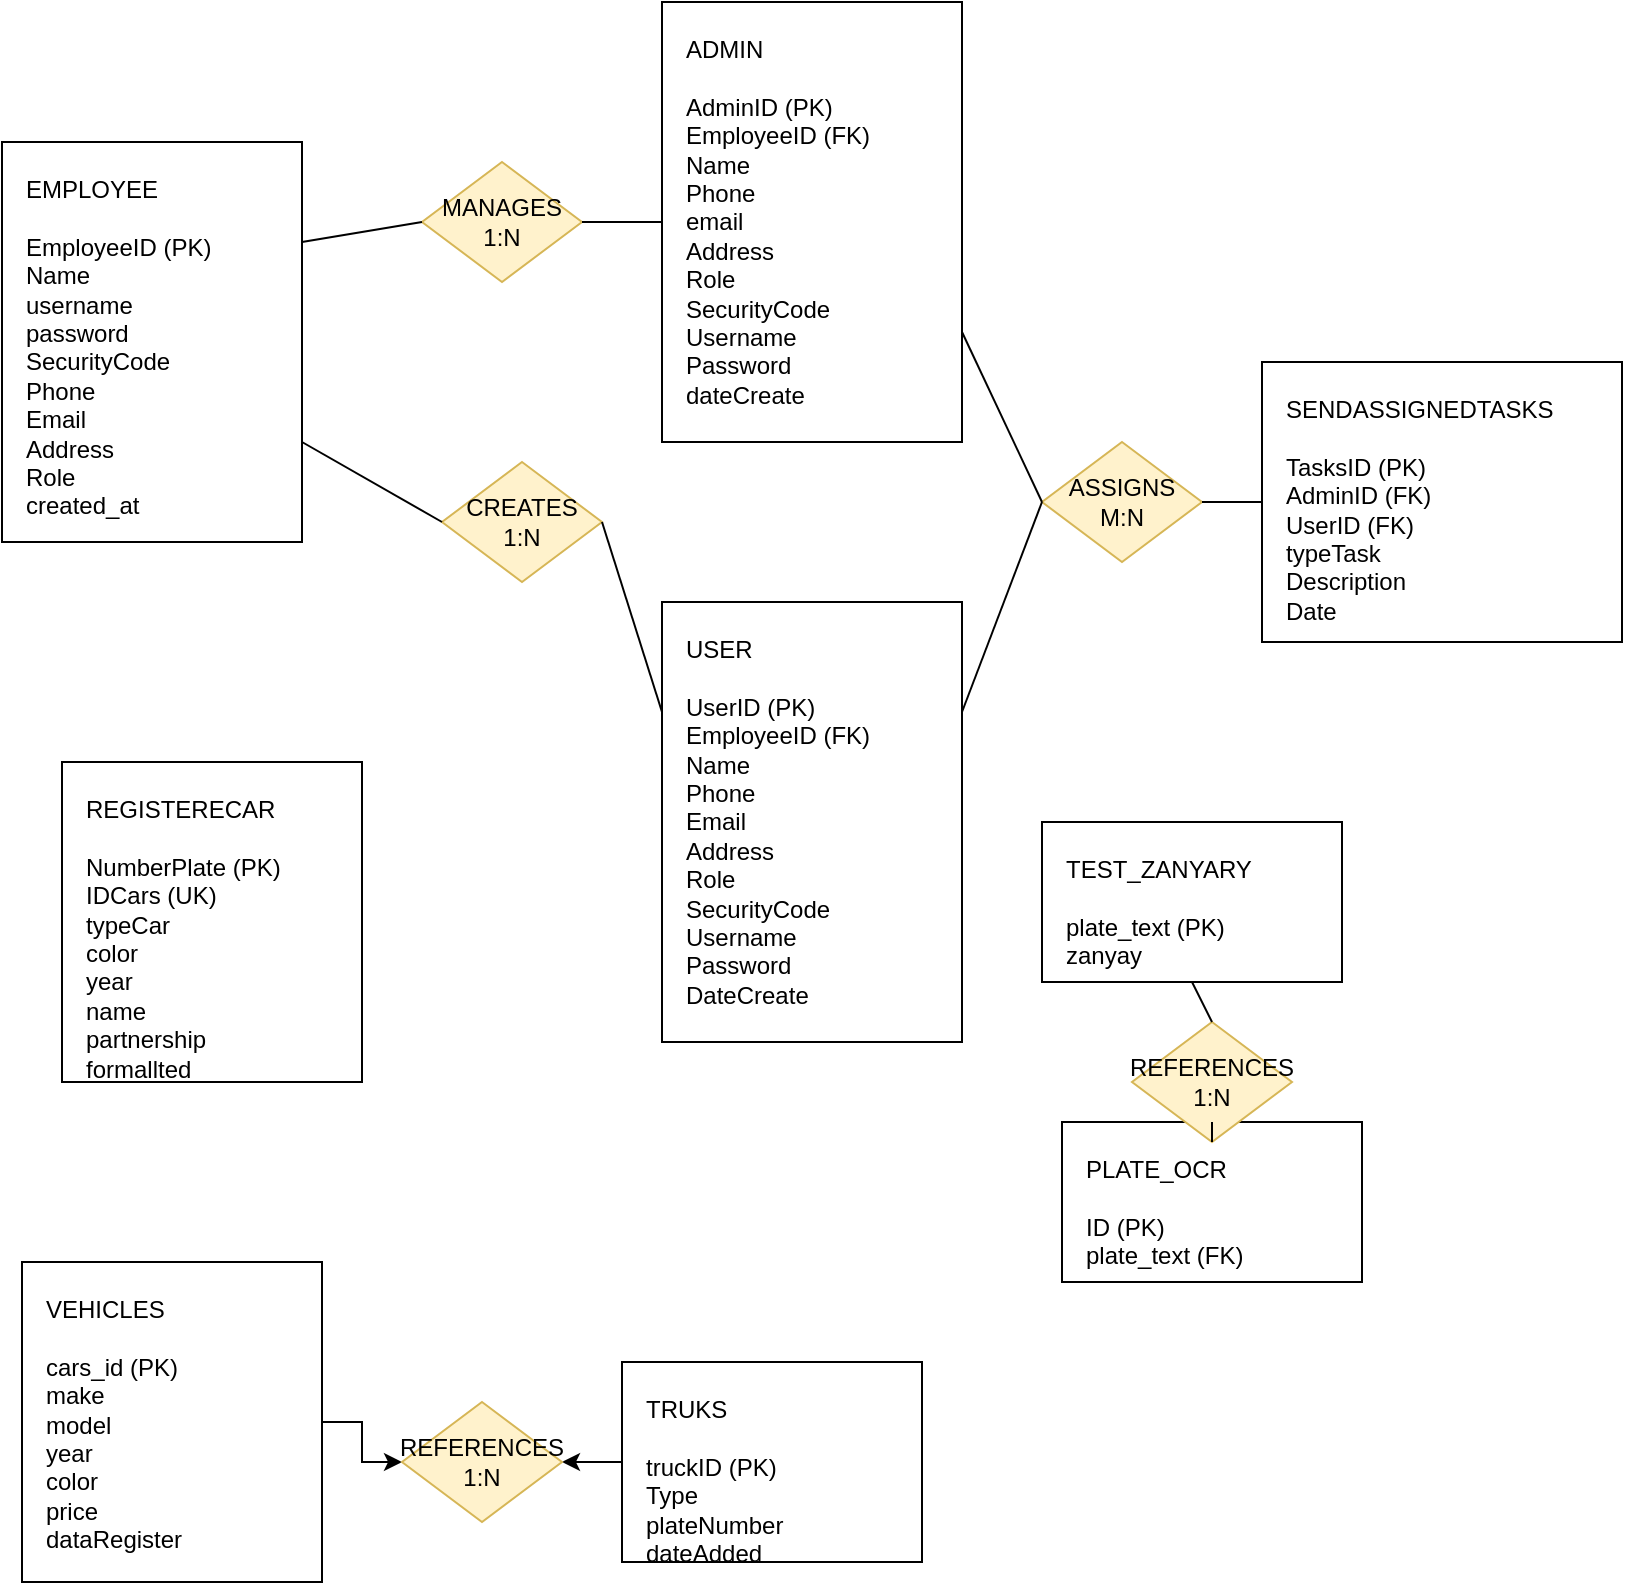 <mxfile>
    <diagram id="mQc-TYC5jvQ8S9sT9Jxs" name="Page-1">
        <mxGraphModel dx="816" dy="499" grid="1" gridSize="10" guides="1" tooltips="1" connect="1" arrows="1" fold="1" page="1" pageScale="1" pageWidth="850" pageHeight="1100" math="0" shadow="0">
            <root>
                <mxCell id="0"/>
                <mxCell id="1" parent="0"/>
                <mxCell id="3" value="EMPLOYEE&#xa;&#xa;EmployeeID (PK)&#xa;Name&#xa;username&#xa;password&#xa;SecurityCode&#xa;Phone&#xa;Email&#xa;Address&#xa;Role&#xa;created_at" style="rounded=0;whiteSpace=wrap;html=1;align=left;verticalAlign=top;spacingTop=10;spacingLeft=10;" vertex="1" parent="1">
                    <mxGeometry x="70" y="90" width="150" height="200" as="geometry"/>
                </mxCell>
                <mxCell id="4" value="ADMIN&#xa;&#xa;AdminID (PK)&#xa;EmployeeID (FK)&#xa;Name&#xa;Phone&#xa;email&#xa;Address&#xa;Role&#xa;SecurityCode&#xa;Username&#xa;Password&#xa;dateCreate" style="rounded=0;whiteSpace=wrap;html=1;align=left;verticalAlign=top;spacingTop=10;spacingLeft=10;" vertex="1" parent="1">
                    <mxGeometry x="400" y="20" width="150" height="220" as="geometry"/>
                </mxCell>
                <mxCell id="5" value="USER&#xa;&#xa;UserID (PK)&#xa;EmployeeID (FK)&#xa;Name&#xa;Phone&#xa;Email&#xa;Address&#xa;Role&#xa;SecurityCode&#xa;Username&#xa;Password&#xa;DateCreate" style="rounded=0;whiteSpace=wrap;html=1;align=left;verticalAlign=top;spacingTop=10;spacingLeft=10;" vertex="1" parent="1">
                    <mxGeometry x="400" y="320" width="150" height="220" as="geometry"/>
                </mxCell>
                <mxCell id="6" value="SENDASSIGNEDTASKS&#xa;&#xa;TasksID (PK)&#xa;AdminID (FK)&#xa;UserID (FK)&#xa;typeTask&#xa;Description&#xa;Date" style="rounded=0;whiteSpace=wrap;html=1;align=left;verticalAlign=top;spacingTop=10;spacingLeft=10;" vertex="1" parent="1">
                    <mxGeometry x="700" y="200" width="180" height="140" as="geometry"/>
                </mxCell>
                <mxCell id="7" value="REGISTERECAR&#xa;&#xa;NumberPlate (PK)&#xa;IDCars (UK)&#xa;typeCar&#xa;color&#xa;year&#xa;name&#xa;partnership&#xa;formallted" style="rounded=0;whiteSpace=wrap;html=1;align=left;verticalAlign=top;spacingTop=10;spacingLeft=10;" vertex="1" parent="1">
                    <mxGeometry x="100" y="400" width="150" height="160" as="geometry"/>
                </mxCell>
                <mxCell id="8" style="edgeStyle=orthogonalEdgeStyle;rounded=0;orthogonalLoop=1;jettySize=auto;html=1;exitX=1;exitY=0.5;exitDx=0;exitDy=0;entryX=0;entryY=0.5;entryDx=0;entryDy=0;" edge="1" parent="1" source="9" target="27">
                    <mxGeometry relative="1" as="geometry"/>
                </mxCell>
                <mxCell id="9" value="VEHICLES&#xa;&#xa;cars_id (PK)&#xa;make&#xa;model&#xa;year&#xa;color&#xa;price&#xa;dataRegister" style="rounded=0;whiteSpace=wrap;html=1;align=left;verticalAlign=top;spacingTop=10;spacingLeft=10;" vertex="1" parent="1">
                    <mxGeometry x="80" y="650" width="150" height="160" as="geometry"/>
                </mxCell>
                <mxCell id="10" style="edgeStyle=orthogonalEdgeStyle;rounded=0;orthogonalLoop=1;jettySize=auto;html=1;exitX=0;exitY=0.5;exitDx=0;exitDy=0;entryX=1;entryY=0.5;entryDx=0;entryDy=0;" edge="1" parent="1" source="11" target="27">
                    <mxGeometry relative="1" as="geometry"/>
                </mxCell>
                <mxCell id="11" value="TRUKS&#xa;&#xa;truckID (PK)&#xa;Type&#xa;plateNumber&#xa;dateAdded" style="rounded=0;whiteSpace=wrap;html=1;align=left;verticalAlign=top;spacingTop=10;spacingLeft=10;" vertex="1" parent="1">
                    <mxGeometry x="380" y="700" width="150" height="100" as="geometry"/>
                </mxCell>
                <mxCell id="12" value="TEST_ZANYARY&#xa;&#xa;plate_text (PK)&#xa;zanyay" style="rounded=0;whiteSpace=wrap;html=1;align=left;verticalAlign=top;spacingTop=10;spacingLeft=10;" vertex="1" parent="1">
                    <mxGeometry x="590" y="430" width="150" height="80" as="geometry"/>
                </mxCell>
                <mxCell id="13" value="PLATE_OCR&#xa;&#xa;ID (PK)&#xa;plate_text (FK)" style="rounded=0;whiteSpace=wrap;html=1;align=left;verticalAlign=top;spacingTop=10;spacingLeft=10;" vertex="1" parent="1">
                    <mxGeometry x="600" y="580" width="150" height="80" as="geometry"/>
                </mxCell>
                <mxCell id="14" value="MANAGES&#xa;1:N" style="rhombus;whiteSpace=wrap;html=1;fillColor=#fff2cc;strokeColor=#d6b656;" vertex="1" parent="1">
                    <mxGeometry x="280" y="100" width="80" height="60" as="geometry"/>
                </mxCell>
                <mxCell id="15" value="CREATES&#xa;1:N" style="rhombus;whiteSpace=wrap;html=1;fillColor=#fff2cc;strokeColor=#d6b656;" vertex="1" parent="1">
                    <mxGeometry x="290" y="250" width="80" height="60" as="geometry"/>
                </mxCell>
                <mxCell id="16" value="ASSIGNS&#xa;M:N" style="rhombus;whiteSpace=wrap;html=1;fillColor=#fff2cc;strokeColor=#d6b656;" vertex="1" parent="1">
                    <mxGeometry x="590" y="240" width="80" height="60" as="geometry"/>
                </mxCell>
                <mxCell id="17" value="REFERENCES&#xa;1:N" style="rhombus;whiteSpace=wrap;html=1;fillColor=#fff2cc;strokeColor=#d6b656;" vertex="1" parent="1">
                    <mxGeometry x="635" y="530" width="80" height="60" as="geometry"/>
                </mxCell>
                <mxCell id="18" value="" style="endArrow=none;html=1;entryX=0;entryY=0.5;exitX=1;exitY=0.25;" edge="1" parent="1" source="3" target="14">
                    <mxGeometry width="50" height="50" relative="1" as="geometry"/>
                </mxCell>
                <mxCell id="19" value="" style="endArrow=none;html=1;entryX=0;entryY=0.5;exitX=1;exitY=0.5;" edge="1" parent="1" source="14" target="4">
                    <mxGeometry width="50" height="50" relative="1" as="geometry"/>
                </mxCell>
                <mxCell id="20" value="" style="endArrow=none;html=1;entryX=0;entryY=0.5;exitX=1;exitY=0.75;" edge="1" parent="1" source="3" target="15">
                    <mxGeometry width="50" height="50" relative="1" as="geometry"/>
                </mxCell>
                <mxCell id="21" value="" style="endArrow=none;html=1;entryX=0;entryY=0.25;exitX=1;exitY=0.5;" edge="1" parent="1" source="15" target="5">
                    <mxGeometry width="50" height="50" relative="1" as="geometry"/>
                </mxCell>
                <mxCell id="22" value="" style="endArrow=none;html=1;entryX=0;entryY=0.5;exitX=1;exitY=0.75;" edge="1" parent="1" source="4" target="16">
                    <mxGeometry width="50" height="50" relative="1" as="geometry"/>
                </mxCell>
                <mxCell id="23" value="" style="endArrow=none;html=1;entryX=0;entryY=0.5;exitX=1;exitY=0.25;" edge="1" parent="1" source="5" target="16">
                    <mxGeometry width="50" height="50" relative="1" as="geometry"/>
                </mxCell>
                <mxCell id="24" value="" style="endArrow=none;html=1;entryX=0;entryY=0.5;exitX=1;exitY=0.5;" edge="1" parent="1" source="16" target="6">
                    <mxGeometry width="50" height="50" relative="1" as="geometry"/>
                </mxCell>
                <mxCell id="25" value="" style="endArrow=none;html=1;entryX=0.5;entryY=0;exitX=0.5;exitY=1;" edge="1" parent="1" source="12" target="17">
                    <mxGeometry width="50" height="50" relative="1" as="geometry"/>
                </mxCell>
                <mxCell id="26" value="" style="endArrow=none;html=1;entryX=0.5;entryY=0;exitX=0.5;exitY=1;" edge="1" parent="1" source="17" target="13">
                    <mxGeometry width="50" height="50" relative="1" as="geometry"/>
                </mxCell>
                <mxCell id="27" value="REFERENCES&#xa;1:N" style="rhombus;whiteSpace=wrap;html=1;fillColor=#fff2cc;strokeColor=#d6b656;" vertex="1" parent="1">
                    <mxGeometry x="270" y="720" width="80" height="60" as="geometry"/>
                </mxCell>
            </root>
        </mxGraphModel>
    </diagram>
</mxfile>